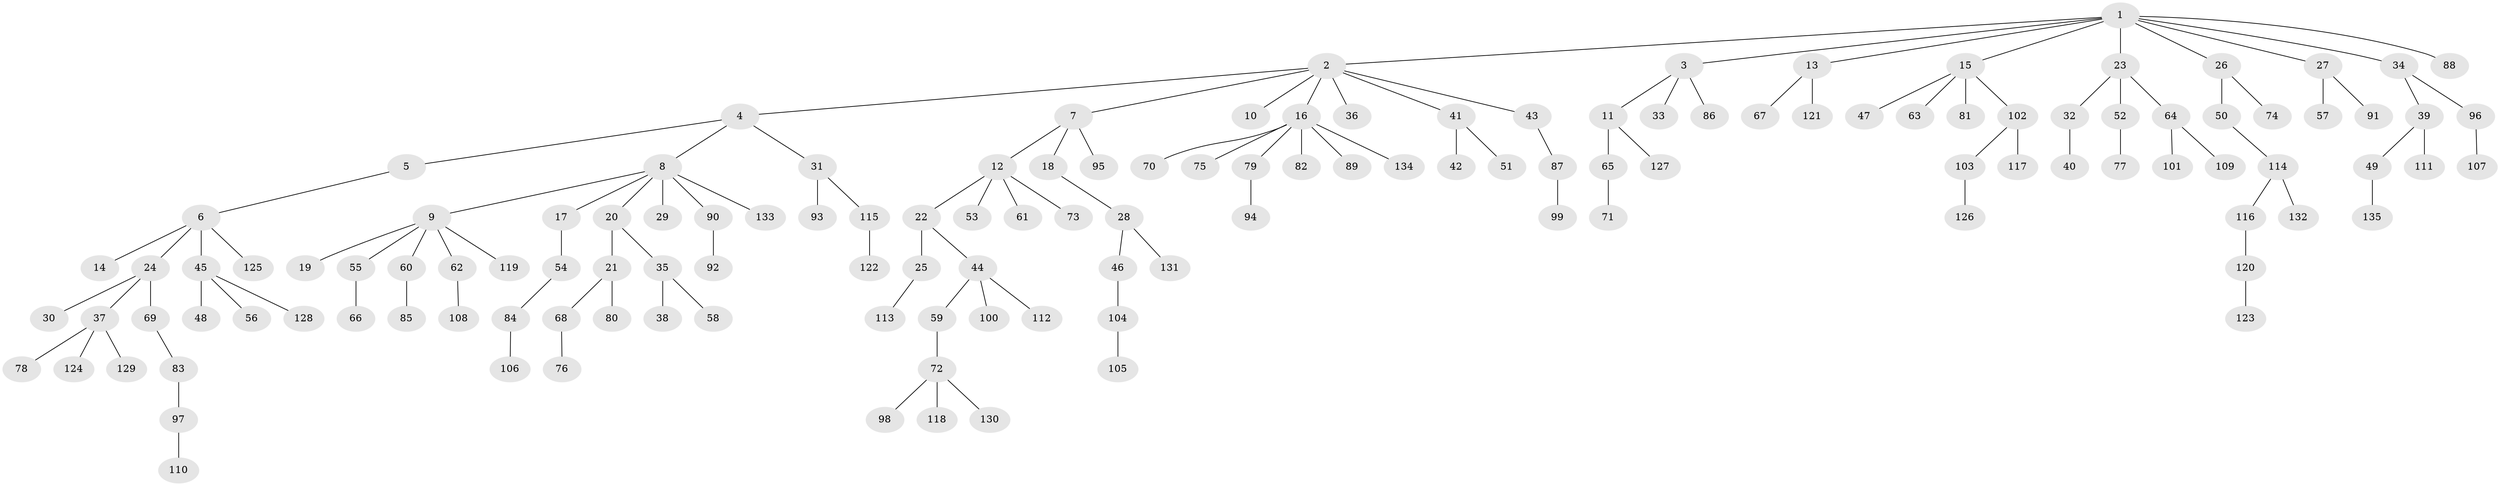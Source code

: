// Generated by graph-tools (version 1.1) at 2025/26/03/09/25 03:26:33]
// undirected, 135 vertices, 134 edges
graph export_dot {
graph [start="1"]
  node [color=gray90,style=filled];
  1;
  2;
  3;
  4;
  5;
  6;
  7;
  8;
  9;
  10;
  11;
  12;
  13;
  14;
  15;
  16;
  17;
  18;
  19;
  20;
  21;
  22;
  23;
  24;
  25;
  26;
  27;
  28;
  29;
  30;
  31;
  32;
  33;
  34;
  35;
  36;
  37;
  38;
  39;
  40;
  41;
  42;
  43;
  44;
  45;
  46;
  47;
  48;
  49;
  50;
  51;
  52;
  53;
  54;
  55;
  56;
  57;
  58;
  59;
  60;
  61;
  62;
  63;
  64;
  65;
  66;
  67;
  68;
  69;
  70;
  71;
  72;
  73;
  74;
  75;
  76;
  77;
  78;
  79;
  80;
  81;
  82;
  83;
  84;
  85;
  86;
  87;
  88;
  89;
  90;
  91;
  92;
  93;
  94;
  95;
  96;
  97;
  98;
  99;
  100;
  101;
  102;
  103;
  104;
  105;
  106;
  107;
  108;
  109;
  110;
  111;
  112;
  113;
  114;
  115;
  116;
  117;
  118;
  119;
  120;
  121;
  122;
  123;
  124;
  125;
  126;
  127;
  128;
  129;
  130;
  131;
  132;
  133;
  134;
  135;
  1 -- 2;
  1 -- 3;
  1 -- 13;
  1 -- 15;
  1 -- 23;
  1 -- 26;
  1 -- 27;
  1 -- 34;
  1 -- 88;
  2 -- 4;
  2 -- 7;
  2 -- 10;
  2 -- 16;
  2 -- 36;
  2 -- 41;
  2 -- 43;
  3 -- 11;
  3 -- 33;
  3 -- 86;
  4 -- 5;
  4 -- 8;
  4 -- 31;
  5 -- 6;
  6 -- 14;
  6 -- 24;
  6 -- 45;
  6 -- 125;
  7 -- 12;
  7 -- 18;
  7 -- 95;
  8 -- 9;
  8 -- 17;
  8 -- 20;
  8 -- 29;
  8 -- 90;
  8 -- 133;
  9 -- 19;
  9 -- 55;
  9 -- 60;
  9 -- 62;
  9 -- 119;
  11 -- 65;
  11 -- 127;
  12 -- 22;
  12 -- 53;
  12 -- 61;
  12 -- 73;
  13 -- 67;
  13 -- 121;
  15 -- 47;
  15 -- 63;
  15 -- 81;
  15 -- 102;
  16 -- 70;
  16 -- 75;
  16 -- 79;
  16 -- 82;
  16 -- 89;
  16 -- 134;
  17 -- 54;
  18 -- 28;
  20 -- 21;
  20 -- 35;
  21 -- 68;
  21 -- 80;
  22 -- 25;
  22 -- 44;
  23 -- 32;
  23 -- 52;
  23 -- 64;
  24 -- 30;
  24 -- 37;
  24 -- 69;
  25 -- 113;
  26 -- 50;
  26 -- 74;
  27 -- 57;
  27 -- 91;
  28 -- 46;
  28 -- 131;
  31 -- 93;
  31 -- 115;
  32 -- 40;
  34 -- 39;
  34 -- 96;
  35 -- 38;
  35 -- 58;
  37 -- 78;
  37 -- 124;
  37 -- 129;
  39 -- 49;
  39 -- 111;
  41 -- 42;
  41 -- 51;
  43 -- 87;
  44 -- 59;
  44 -- 100;
  44 -- 112;
  45 -- 48;
  45 -- 56;
  45 -- 128;
  46 -- 104;
  49 -- 135;
  50 -- 114;
  52 -- 77;
  54 -- 84;
  55 -- 66;
  59 -- 72;
  60 -- 85;
  62 -- 108;
  64 -- 101;
  64 -- 109;
  65 -- 71;
  68 -- 76;
  69 -- 83;
  72 -- 98;
  72 -- 118;
  72 -- 130;
  79 -- 94;
  83 -- 97;
  84 -- 106;
  87 -- 99;
  90 -- 92;
  96 -- 107;
  97 -- 110;
  102 -- 103;
  102 -- 117;
  103 -- 126;
  104 -- 105;
  114 -- 116;
  114 -- 132;
  115 -- 122;
  116 -- 120;
  120 -- 123;
}

